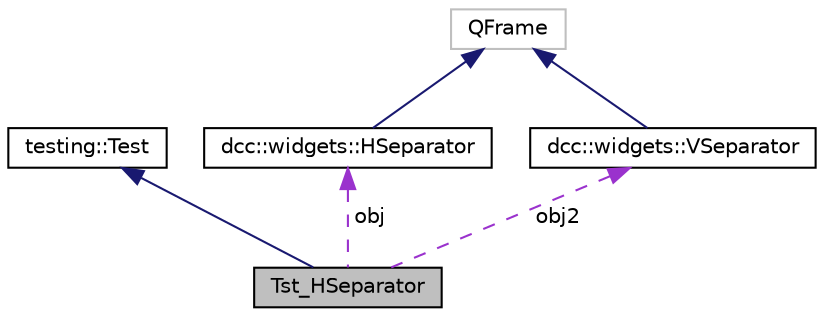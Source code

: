 digraph "Tst_HSeparator"
{
  edge [fontname="Helvetica",fontsize="10",labelfontname="Helvetica",labelfontsize="10"];
  node [fontname="Helvetica",fontsize="10",shape=record];
  Node2 [label="Tst_HSeparator",height=0.2,width=0.4,color="black", fillcolor="grey75", style="filled", fontcolor="black"];
  Node3 -> Node2 [dir="back",color="midnightblue",fontsize="10",style="solid",fontname="Helvetica"];
  Node3 [label="testing::Test",height=0.2,width=0.4,color="black", fillcolor="white", style="filled",URL="$classtesting_1_1_test.html"];
  Node4 -> Node2 [dir="back",color="darkorchid3",fontsize="10",style="dashed",label=" obj" ,fontname="Helvetica"];
  Node4 [label="dcc::widgets::HSeparator",height=0.2,width=0.4,color="black", fillcolor="white", style="filled",URL="$classdcc_1_1widgets_1_1_h_separator.html"];
  Node5 -> Node4 [dir="back",color="midnightblue",fontsize="10",style="solid",fontname="Helvetica"];
  Node5 [label="QFrame",height=0.2,width=0.4,color="grey75", fillcolor="white", style="filled"];
  Node6 -> Node2 [dir="back",color="darkorchid3",fontsize="10",style="dashed",label=" obj2" ,fontname="Helvetica"];
  Node6 [label="dcc::widgets::VSeparator",height=0.2,width=0.4,color="black", fillcolor="white", style="filled",URL="$classdcc_1_1widgets_1_1_v_separator.html"];
  Node5 -> Node6 [dir="back",color="midnightblue",fontsize="10",style="solid",fontname="Helvetica"];
}
